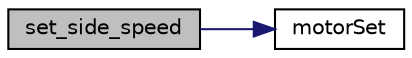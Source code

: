 digraph "set_side_speed"
{
  edge [fontname="Helvetica",fontsize="10",labelfontname="Helvetica",labelfontsize="10"];
  node [fontname="Helvetica",fontsize="10",shape=record];
  rankdir="LR";
  Node0 [label="set_side_speed",height=0.2,width=0.4,color="black", fillcolor="grey75", style="filled", fontcolor="black"];
  Node0 -> Node1 [color="midnightblue",fontsize="10",style="solid",fontname="Helvetica"];
  Node1 [label="motorSet",height=0.2,width=0.4,color="black", fillcolor="white", style="filled",URL="$_a_p_i_8h.html#a03c5b04b472d024281f62d7af8854a8e"];
}
